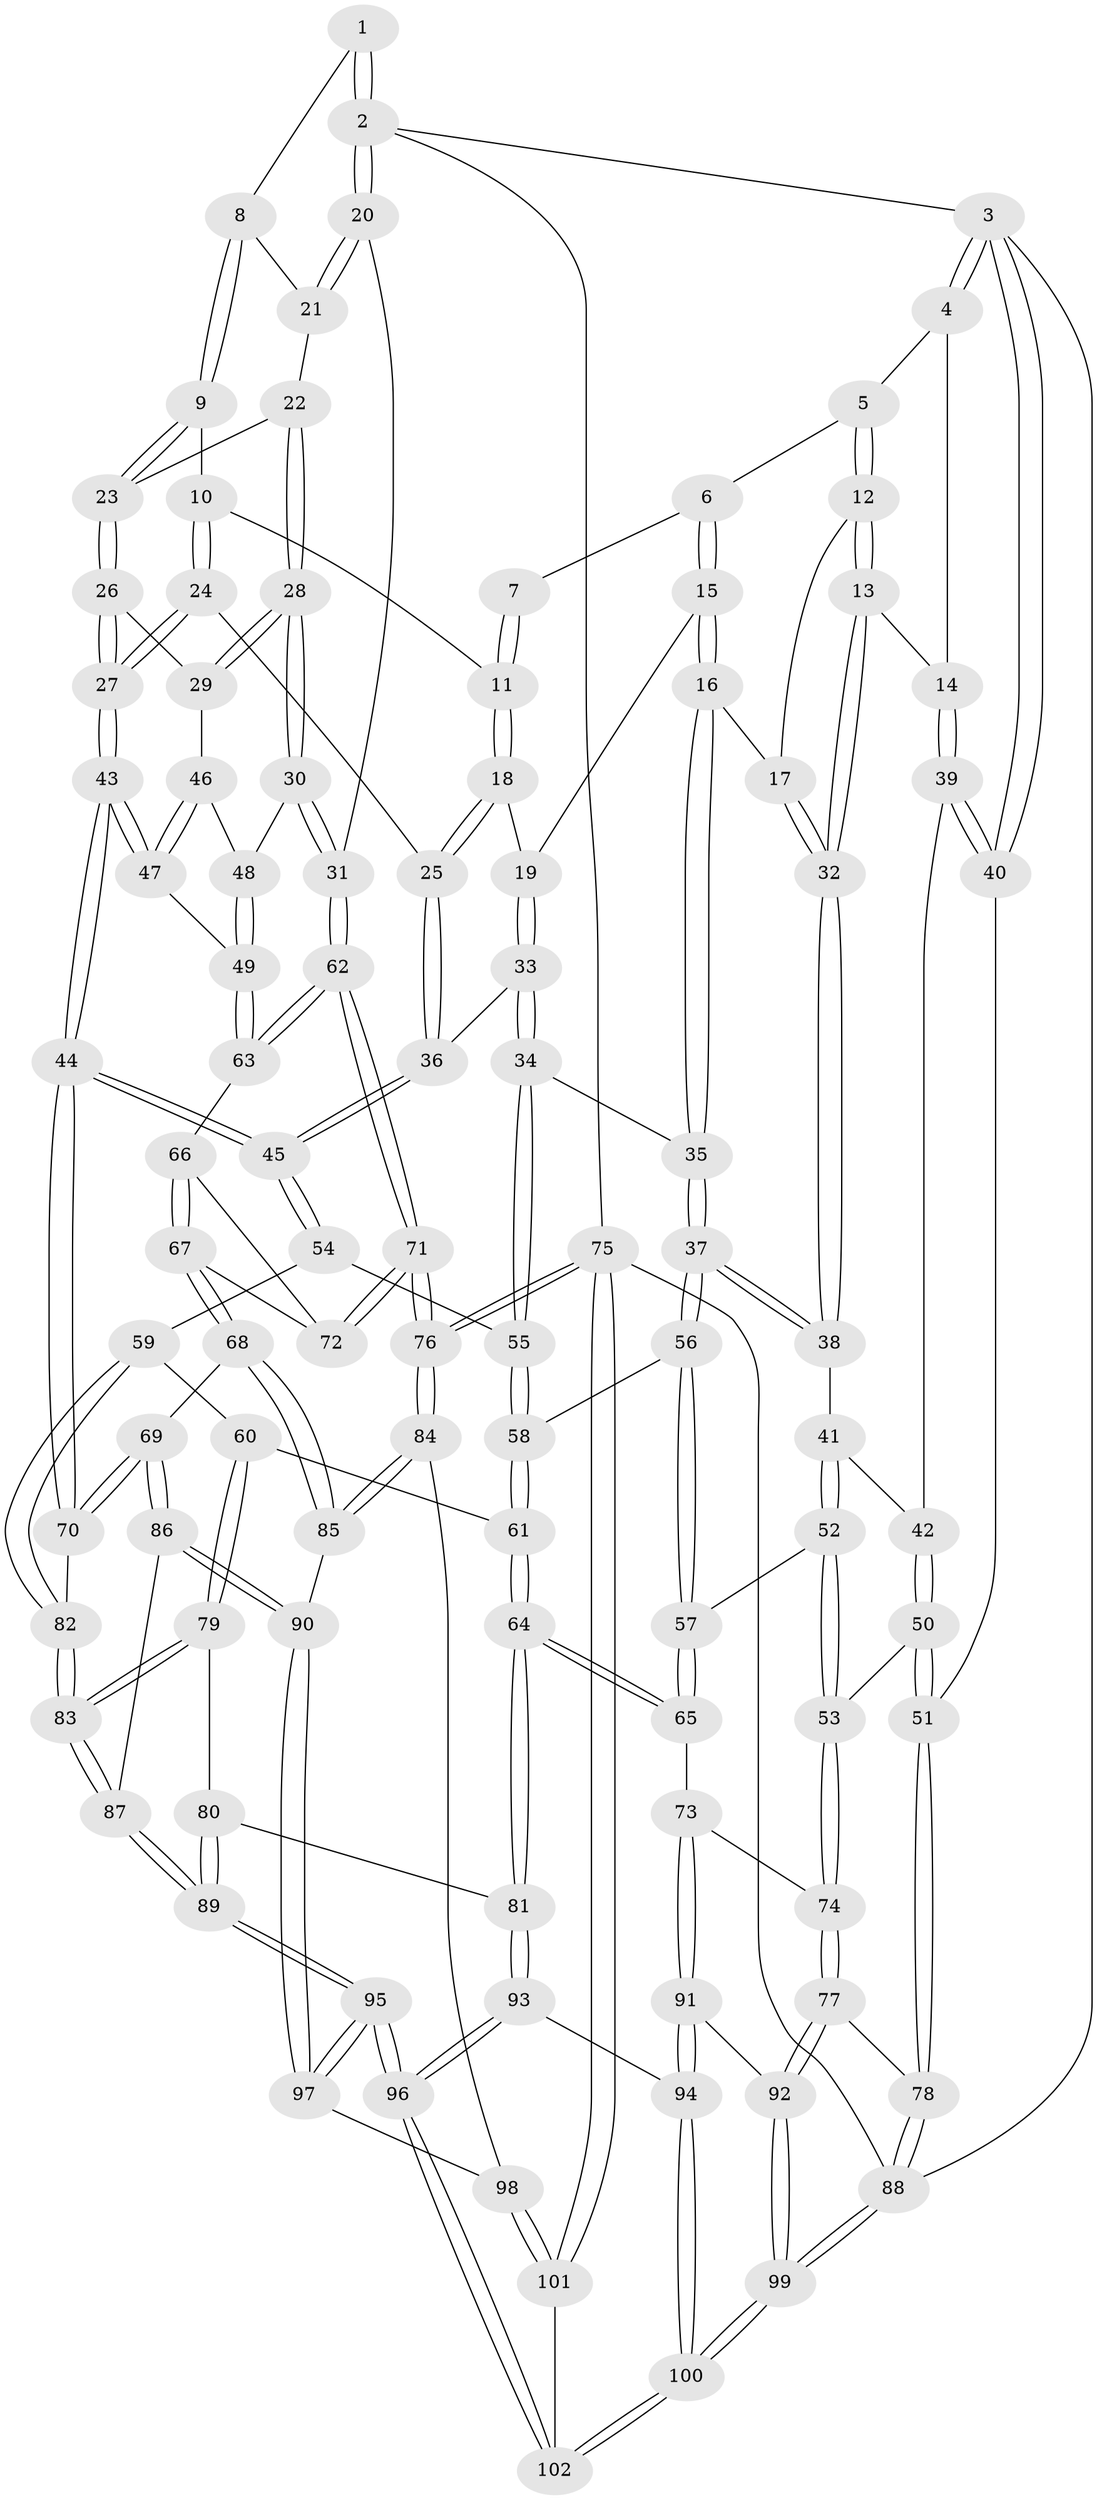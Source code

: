 // coarse degree distribution, {5: 0.0547945205479452, 4: 0.0821917808219178, 3: 0.7671232876712328, 2: 0.0410958904109589, 6: 0.0547945205479452}
// Generated by graph-tools (version 1.1) at 2025/54/03/04/25 22:54:30]
// undirected, 102 vertices, 252 edges
graph export_dot {
  node [color=gray90,style=filled];
  1 [pos="+1+0"];
  2 [pos="+1+0"];
  3 [pos="+0+0"];
  4 [pos="+0.13986645259821126+0"];
  5 [pos="+0.4308797989987037+0"];
  6 [pos="+0.44381611020860895+0"];
  7 [pos="+0.6551152348934483+0"];
  8 [pos="+0.8888624179914636+0.11889959018430173"];
  9 [pos="+0.8432125847522027+0.12798014121709533"];
  10 [pos="+0.7925910843120247+0.11897815162591123"];
  11 [pos="+0.7100768965629417+0.00547775417192233"];
  12 [pos="+0.19074016841683103+0.16773919936650541"];
  13 [pos="+0.17876088314404254+0.17050164756568273"];
  14 [pos="+0.1533178442097386+0.17271398267297408"];
  15 [pos="+0.441059556031979+0.167727631101884"];
  16 [pos="+0.39346117963975363+0.19619599648294644"];
  17 [pos="+0.3336680294680589+0.20436156829866775"];
  18 [pos="+0.5705574920555808+0.20205955029885617"];
  19 [pos="+0.4854823839745442+0.19368719944171658"];
  20 [pos="+1+0.02905429758853859"];
  21 [pos="+0.9013221132571532+0.12192393596268832"];
  22 [pos="+0.9801700842234575+0.23682099048329286"];
  23 [pos="+0.8825603388297472+0.24145617475175193"];
  24 [pos="+0.741505143829011+0.2349815041099404"];
  25 [pos="+0.6412776001542678+0.2659602598233315"];
  26 [pos="+0.8694448313298312+0.3027639835635314"];
  27 [pos="+0.8124287101067846+0.3355630609145732"];
  28 [pos="+1+0.2861491065053685"];
  29 [pos="+0.94111924914463+0.3155223875102131"];
  30 [pos="+1+0.30781668909261817"];
  31 [pos="+1+0.3089516442589079"];
  32 [pos="+0.28444533263460836+0.36897311712645336"];
  33 [pos="+0.5030775025749594+0.38371539320376585"];
  34 [pos="+0.49553260615533873+0.39591146680452344"];
  35 [pos="+0.3940412034492239+0.3596526120310575"];
  36 [pos="+0.6315141736496296+0.3274805043637419"];
  37 [pos="+0.30701389667889273+0.40409489126266956"];
  38 [pos="+0.2837163204563642+0.3885122434952681"];
  39 [pos="+0.10487147297579874+0.1958379694937329"];
  40 [pos="+0+0.14314038977694424"];
  41 [pos="+0.24213044668631348+0.39049835799298444"];
  42 [pos="+0.1430169678649056+0.3520283950051199"];
  43 [pos="+0.7928428806571213+0.46268937648508845"];
  44 [pos="+0.740984965733955+0.5073488991648901"];
  45 [pos="+0.7387712685257593+0.5052045229274034"];
  46 [pos="+0.9216689748769837+0.38471879258279046"];
  47 [pos="+0.8556386710855003+0.45982380548303126"];
  48 [pos="+1+0.38589709498093144"];
  49 [pos="+0.8977443182494289+0.4696541274673133"];
  50 [pos="+0.05560301960959581+0.4805665307220811"];
  51 [pos="+0+0.5127622442576604"];
  52 [pos="+0.197710341520462+0.47573861348613605"];
  53 [pos="+0.12138635736594727+0.5170599090805404"];
  54 [pos="+0.5153843965922957+0.4252073128110495"];
  55 [pos="+0.49681229584767184+0.40685825882781496"];
  56 [pos="+0.31885983844744464+0.44700110208309624"];
  57 [pos="+0.29041982183018816+0.5299763101106761"];
  58 [pos="+0.4295400290294404+0.4899703357547198"];
  59 [pos="+0.5455912880533389+0.5775811584716756"];
  60 [pos="+0.4605473888050675+0.5680534553966851"];
  61 [pos="+0.4375654019888303+0.5606732205566853"];
  62 [pos="+1+0.4809612146485564"];
  63 [pos="+0.9605519064102885+0.5043500205335816"];
  64 [pos="+0.317503255329394+0.6427004179517022"];
  65 [pos="+0.28589146405570914+0.6329018012302895"];
  66 [pos="+0.9550602154792253+0.5405342468550625"];
  67 [pos="+0.8973093508963444+0.6335517684335281"];
  68 [pos="+0.844897777357985+0.6505648134142459"];
  69 [pos="+0.7404281389381152+0.5860639898299128"];
  70 [pos="+0.7295086665804105+0.5680693918757587"];
  71 [pos="+1+0.717891397779839"];
  72 [pos="+1+0.6379558945355613"];
  73 [pos="+0.2654103565100129+0.6386265592369108"];
  74 [pos="+0.21345622297746494+0.6431314621288112"];
  75 [pos="+1+1"];
  76 [pos="+1+1"];
  77 [pos="+0.13661483304846353+0.7114650707742419"];
  78 [pos="+0+0.6547287634951408"];
  79 [pos="+0.4676308413862065+0.6541341386864079"];
  80 [pos="+0.34666363184585786+0.6573284016274722"];
  81 [pos="+0.31823106728635997+0.6436009769017942"];
  82 [pos="+0.5999465029196147+0.6074028359051126"];
  83 [pos="+0.535357418827852+0.7219095913693191"];
  84 [pos="+0.964480269765684+0.865176805643231"];
  85 [pos="+0.8954714148713742+0.774467908925599"];
  86 [pos="+0.7132709743480654+0.7368238573666372"];
  87 [pos="+0.5285953620560975+0.7431059460739198"];
  88 [pos="+0+1"];
  89 [pos="+0.5172298458079561+0.7672771466416175"];
  90 [pos="+0.7131589478480977+0.7867275084716931"];
  91 [pos="+0.2611242849521463+0.8578346160408974"];
  92 [pos="+0.1509826356211526+0.8306875663340922"];
  93 [pos="+0.37076283446157177+0.8850007219015725"];
  94 [pos="+0.2660602021892053+0.8607491214529978"];
  95 [pos="+0.5152603789384365+0.8870799372201285"];
  96 [pos="+0.45613093030639557+0.9502525337789332"];
  97 [pos="+0.6843942491197891+0.8695594423294593"];
  98 [pos="+0.6944234771440965+0.8768941760201215"];
  99 [pos="+0+1"];
  100 [pos="+0+1"];
  101 [pos="+0.8589614512439968+1"];
  102 [pos="+0.4308688608403405+1"];
  1 -- 2;
  1 -- 2;
  1 -- 8;
  2 -- 3;
  2 -- 20;
  2 -- 20;
  2 -- 75;
  3 -- 4;
  3 -- 4;
  3 -- 40;
  3 -- 40;
  3 -- 88;
  4 -- 5;
  4 -- 14;
  5 -- 6;
  5 -- 12;
  5 -- 12;
  6 -- 7;
  6 -- 15;
  6 -- 15;
  7 -- 11;
  7 -- 11;
  8 -- 9;
  8 -- 9;
  8 -- 21;
  9 -- 10;
  9 -- 23;
  9 -- 23;
  10 -- 11;
  10 -- 24;
  10 -- 24;
  11 -- 18;
  11 -- 18;
  12 -- 13;
  12 -- 13;
  12 -- 17;
  13 -- 14;
  13 -- 32;
  13 -- 32;
  14 -- 39;
  14 -- 39;
  15 -- 16;
  15 -- 16;
  15 -- 19;
  16 -- 17;
  16 -- 35;
  16 -- 35;
  17 -- 32;
  17 -- 32;
  18 -- 19;
  18 -- 25;
  18 -- 25;
  19 -- 33;
  19 -- 33;
  20 -- 21;
  20 -- 21;
  20 -- 31;
  21 -- 22;
  22 -- 23;
  22 -- 28;
  22 -- 28;
  23 -- 26;
  23 -- 26;
  24 -- 25;
  24 -- 27;
  24 -- 27;
  25 -- 36;
  25 -- 36;
  26 -- 27;
  26 -- 27;
  26 -- 29;
  27 -- 43;
  27 -- 43;
  28 -- 29;
  28 -- 29;
  28 -- 30;
  28 -- 30;
  29 -- 46;
  30 -- 31;
  30 -- 31;
  30 -- 48;
  31 -- 62;
  31 -- 62;
  32 -- 38;
  32 -- 38;
  33 -- 34;
  33 -- 34;
  33 -- 36;
  34 -- 35;
  34 -- 55;
  34 -- 55;
  35 -- 37;
  35 -- 37;
  36 -- 45;
  36 -- 45;
  37 -- 38;
  37 -- 38;
  37 -- 56;
  37 -- 56;
  38 -- 41;
  39 -- 40;
  39 -- 40;
  39 -- 42;
  40 -- 51;
  41 -- 42;
  41 -- 52;
  41 -- 52;
  42 -- 50;
  42 -- 50;
  43 -- 44;
  43 -- 44;
  43 -- 47;
  43 -- 47;
  44 -- 45;
  44 -- 45;
  44 -- 70;
  44 -- 70;
  45 -- 54;
  45 -- 54;
  46 -- 47;
  46 -- 47;
  46 -- 48;
  47 -- 49;
  48 -- 49;
  48 -- 49;
  49 -- 63;
  49 -- 63;
  50 -- 51;
  50 -- 51;
  50 -- 53;
  51 -- 78;
  51 -- 78;
  52 -- 53;
  52 -- 53;
  52 -- 57;
  53 -- 74;
  53 -- 74;
  54 -- 55;
  54 -- 59;
  55 -- 58;
  55 -- 58;
  56 -- 57;
  56 -- 57;
  56 -- 58;
  57 -- 65;
  57 -- 65;
  58 -- 61;
  58 -- 61;
  59 -- 60;
  59 -- 82;
  59 -- 82;
  60 -- 61;
  60 -- 79;
  60 -- 79;
  61 -- 64;
  61 -- 64;
  62 -- 63;
  62 -- 63;
  62 -- 71;
  62 -- 71;
  63 -- 66;
  64 -- 65;
  64 -- 65;
  64 -- 81;
  64 -- 81;
  65 -- 73;
  66 -- 67;
  66 -- 67;
  66 -- 72;
  67 -- 68;
  67 -- 68;
  67 -- 72;
  68 -- 69;
  68 -- 85;
  68 -- 85;
  69 -- 70;
  69 -- 70;
  69 -- 86;
  69 -- 86;
  70 -- 82;
  71 -- 72;
  71 -- 72;
  71 -- 76;
  71 -- 76;
  73 -- 74;
  73 -- 91;
  73 -- 91;
  74 -- 77;
  74 -- 77;
  75 -- 76;
  75 -- 76;
  75 -- 101;
  75 -- 101;
  75 -- 88;
  76 -- 84;
  76 -- 84;
  77 -- 78;
  77 -- 92;
  77 -- 92;
  78 -- 88;
  78 -- 88;
  79 -- 80;
  79 -- 83;
  79 -- 83;
  80 -- 81;
  80 -- 89;
  80 -- 89;
  81 -- 93;
  81 -- 93;
  82 -- 83;
  82 -- 83;
  83 -- 87;
  83 -- 87;
  84 -- 85;
  84 -- 85;
  84 -- 98;
  85 -- 90;
  86 -- 87;
  86 -- 90;
  86 -- 90;
  87 -- 89;
  87 -- 89;
  88 -- 99;
  88 -- 99;
  89 -- 95;
  89 -- 95;
  90 -- 97;
  90 -- 97;
  91 -- 92;
  91 -- 94;
  91 -- 94;
  92 -- 99;
  92 -- 99;
  93 -- 94;
  93 -- 96;
  93 -- 96;
  94 -- 100;
  94 -- 100;
  95 -- 96;
  95 -- 96;
  95 -- 97;
  95 -- 97;
  96 -- 102;
  96 -- 102;
  97 -- 98;
  98 -- 101;
  98 -- 101;
  99 -- 100;
  99 -- 100;
  100 -- 102;
  100 -- 102;
  101 -- 102;
}
